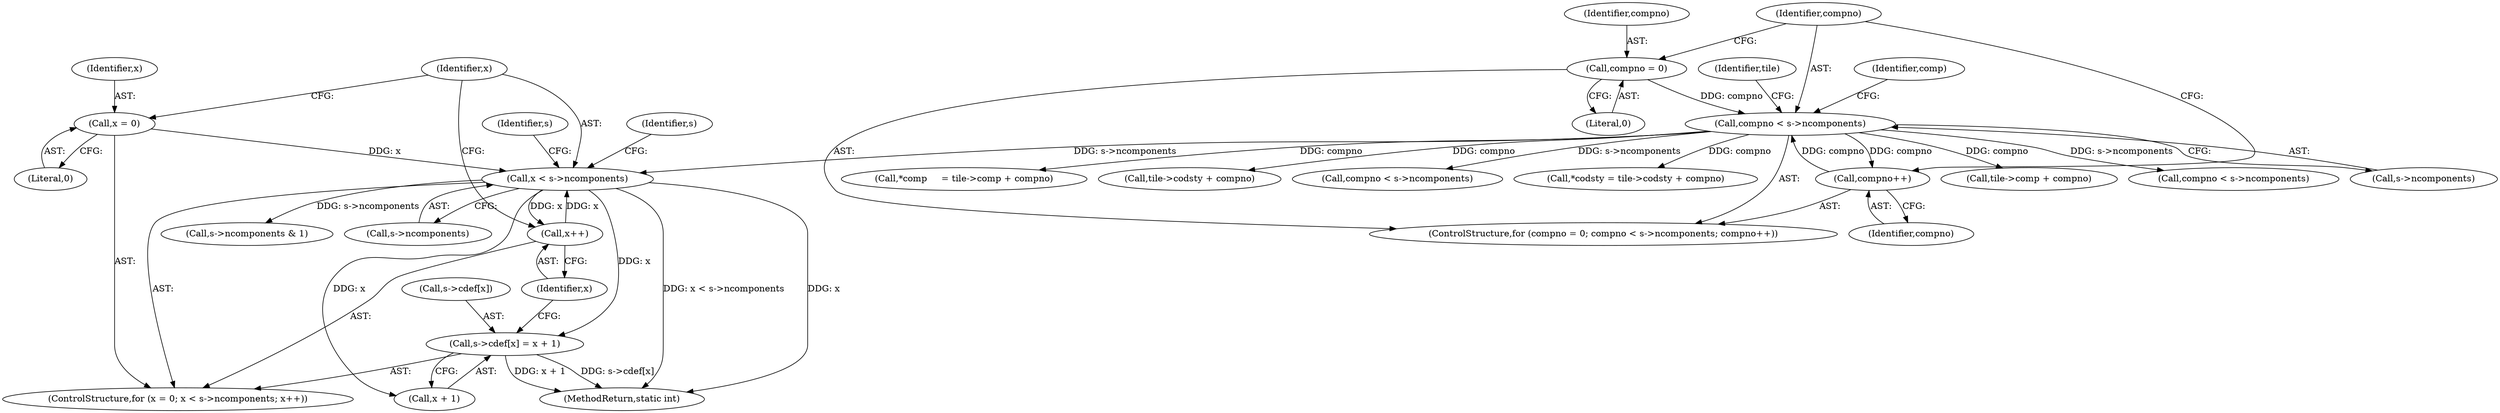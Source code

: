 digraph "0_FFmpeg_fe448cd28d674c3eff3072552eae366d0b659ce9@array" {
"1000428" [label="(Call,s->cdef[x] = x + 1)"];
"1000421" [label="(Call,x < s->ncomponents)"];
"1000426" [label="(Call,x++)"];
"1000418" [label="(Call,x = 0)"];
"1000134" [label="(Call,compno < s->ncomponents)"];
"1000131" [label="(Call,compno = 0)"];
"1000139" [label="(Call,compno++)"];
"1000427" [label="(Identifier,x)"];
"1000421" [label="(Call,x < s->ncomponents)"];
"1000439" [label="(Call,s->ncomponents & 1)"];
"1000130" [label="(ControlStructure,for (compno = 0; compno < s->ncomponents; compno++))"];
"1000131" [label="(Call,compno = 0)"];
"1000145" [label="(Call,tile->comp + compno)"];
"1000418" [label="(Call,x = 0)"];
"1000417" [label="(ControlStructure,for (x = 0; x < s->ncomponents; x++))"];
"1000140" [label="(Identifier,compno)"];
"1000423" [label="(Call,s->ncomponents)"];
"1000419" [label="(Identifier,x)"];
"1000422" [label="(Identifier,x)"];
"1000467" [label="(Call,compno < s->ncomponents)"];
"1000434" [label="(Call,x + 1)"];
"1000144" [label="(Identifier,comp)"];
"1000136" [label="(Call,s->ncomponents)"];
"1000143" [label="(Call,*comp     = tile->comp + compno)"];
"1001090" [label="(MethodReturn,static int)"];
"1000134" [label="(Call,compno < s->ncomponents)"];
"1000428" [label="(Call,s->cdef[x] = x + 1)"];
"1000420" [label="(Literal,0)"];
"1000401" [label="(Identifier,tile)"];
"1000132" [label="(Identifier,compno)"];
"1000135" [label="(Identifier,compno)"];
"1000441" [label="(Identifier,s)"];
"1000426" [label="(Call,x++)"];
"1000153" [label="(Call,tile->codsty + compno)"];
"1000777" [label="(Call,compno < s->ncomponents)"];
"1000151" [label="(Call,*codsty = tile->codsty + compno)"];
"1000431" [label="(Identifier,s)"];
"1000429" [label="(Call,s->cdef[x])"];
"1000133" [label="(Literal,0)"];
"1000139" [label="(Call,compno++)"];
"1000428" -> "1000417"  [label="AST: "];
"1000428" -> "1000434"  [label="CFG: "];
"1000429" -> "1000428"  [label="AST: "];
"1000434" -> "1000428"  [label="AST: "];
"1000427" -> "1000428"  [label="CFG: "];
"1000428" -> "1001090"  [label="DDG: x + 1"];
"1000428" -> "1001090"  [label="DDG: s->cdef[x]"];
"1000421" -> "1000428"  [label="DDG: x"];
"1000421" -> "1000417"  [label="AST: "];
"1000421" -> "1000423"  [label="CFG: "];
"1000422" -> "1000421"  [label="AST: "];
"1000423" -> "1000421"  [label="AST: "];
"1000431" -> "1000421"  [label="CFG: "];
"1000441" -> "1000421"  [label="CFG: "];
"1000421" -> "1001090"  [label="DDG: x"];
"1000421" -> "1001090"  [label="DDG: x < s->ncomponents"];
"1000426" -> "1000421"  [label="DDG: x"];
"1000418" -> "1000421"  [label="DDG: x"];
"1000134" -> "1000421"  [label="DDG: s->ncomponents"];
"1000421" -> "1000426"  [label="DDG: x"];
"1000421" -> "1000434"  [label="DDG: x"];
"1000421" -> "1000439"  [label="DDG: s->ncomponents"];
"1000426" -> "1000417"  [label="AST: "];
"1000426" -> "1000427"  [label="CFG: "];
"1000427" -> "1000426"  [label="AST: "];
"1000422" -> "1000426"  [label="CFG: "];
"1000418" -> "1000417"  [label="AST: "];
"1000418" -> "1000420"  [label="CFG: "];
"1000419" -> "1000418"  [label="AST: "];
"1000420" -> "1000418"  [label="AST: "];
"1000422" -> "1000418"  [label="CFG: "];
"1000134" -> "1000130"  [label="AST: "];
"1000134" -> "1000136"  [label="CFG: "];
"1000135" -> "1000134"  [label="AST: "];
"1000136" -> "1000134"  [label="AST: "];
"1000144" -> "1000134"  [label="CFG: "];
"1000401" -> "1000134"  [label="CFG: "];
"1000131" -> "1000134"  [label="DDG: compno"];
"1000139" -> "1000134"  [label="DDG: compno"];
"1000134" -> "1000139"  [label="DDG: compno"];
"1000134" -> "1000143"  [label="DDG: compno"];
"1000134" -> "1000145"  [label="DDG: compno"];
"1000134" -> "1000151"  [label="DDG: compno"];
"1000134" -> "1000153"  [label="DDG: compno"];
"1000134" -> "1000467"  [label="DDG: s->ncomponents"];
"1000134" -> "1000777"  [label="DDG: s->ncomponents"];
"1000131" -> "1000130"  [label="AST: "];
"1000131" -> "1000133"  [label="CFG: "];
"1000132" -> "1000131"  [label="AST: "];
"1000133" -> "1000131"  [label="AST: "];
"1000135" -> "1000131"  [label="CFG: "];
"1000139" -> "1000130"  [label="AST: "];
"1000139" -> "1000140"  [label="CFG: "];
"1000140" -> "1000139"  [label="AST: "];
"1000135" -> "1000139"  [label="CFG: "];
}
